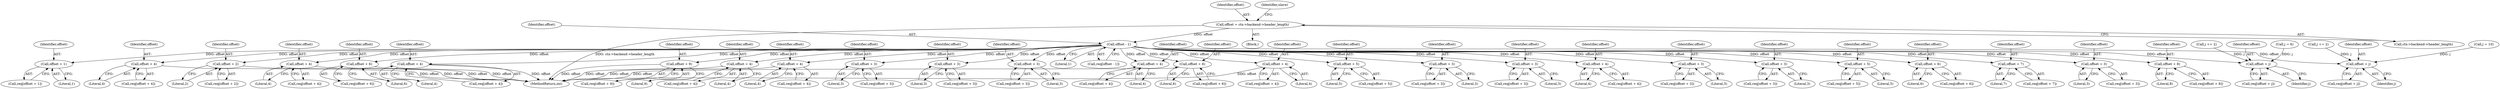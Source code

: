 digraph "0_libmodbus_5ccdf5ef79d742640355d1132fa9e2abc7fbaefc@pointer" {
"1000141" [label="(Call,offset = ctx->backend->header_length)"];
"1000152" [label="(Call,offset - 1)"];
"1000166" [label="(Call,offset + 1)"];
"1000172" [label="(Call,offset + 2)"];
"1000251" [label="(Call,offset + 3)"];
"1000257" [label="(Call,offset + 4)"];
"1000406" [label="(Call,offset + 3)"];
"1000412" [label="(Call,offset + 4)"];
"1000565" [label="(Call,offset + 3)"];
"1000571" [label="(Call,offset + 4)"];
"1000656" [label="(Call,offset + 3)"];
"1000662" [label="(Call,offset + 4)"];
"1000689" [label="(Call,offset + 3)"];
"1000695" [label="(Call,offset + 4)"];
"1000770" [label="(Call,offset + 6)"];
"1000800" [label="(Call,offset + 3)"];
"1000806" [label="(Call,offset + 4)"];
"1000904" [label="(Call,offset + j)"];
"1001043" [label="(Call,offset + 3)"];
"1001049" [label="(Call,offset + 4)"];
"1001059" [label="(Call,offset + 5)"];
"1001065" [label="(Call,offset + 6)"];
"1001101" [label="(Call,offset + 3)"];
"1001107" [label="(Call,offset + 4)"];
"1001117" [label="(Call,offset + 5)"];
"1001123" [label="(Call,offset + 6)"];
"1001133" [label="(Call,offset + 7)"];
"1001139" [label="(Call,offset + 8)"];
"1001147" [label="(Call,offset + 9)"];
"1001303" [label="(Call,offset + j)"];
"1001105" [label="(Call,req[offset + 4])"];
"1000890" [label="(Call,j += 2)"];
"1000660" [label="(Call,req[offset + 4])"];
"1001382" [label="(MethodReturn,int)"];
"1001109" [label="(Literal,4)"];
"1001103" [label="(Literal,3)"];
"1001305" [label="(Identifier,j)"];
"1001289" [label="(Call,j += 2)"];
"1000573" [label="(Literal,4)"];
"1001101" [label="(Call,offset + 3)"];
"1000252" [label="(Identifier,offset)"];
"1000768" [label="(Call,req[offset + 6])"];
"1000406" [label="(Call,offset + 3)"];
"1000663" [label="(Identifier,offset)"];
"1000166" [label="(Call,offset + 1)"];
"1000806" [label="(Call,offset + 4)"];
"1000693" [label="(Call,req[offset + 4])"];
"1000257" [label="(Call,offset + 4)"];
"1000567" [label="(Literal,3)"];
"1001123" [label="(Call,offset + 6)"];
"1000804" [label="(Call,req[offset + 4])"];
"1001057" [label="(Call,req[offset + 5])"];
"1000689" [label="(Call,offset + 3)"];
"1000690" [label="(Identifier,offset)"];
"1001149" [label="(Literal,9)"];
"1001147" [label="(Call,offset + 9)"];
"1001303" [label="(Call,offset + j)"];
"1001148" [label="(Identifier,offset)"];
"1000691" [label="(Literal,3)"];
"1000664" [label="(Literal,4)"];
"1000172" [label="(Call,offset + 2)"];
"1000404" [label="(Call,req[offset + 3])"];
"1001140" [label="(Identifier,offset)"];
"1001102" [label="(Identifier,offset)"];
"1000662" [label="(Call,offset + 4)"];
"1000173" [label="(Identifier,offset)"];
"1000258" [label="(Identifier,offset)"];
"1001131" [label="(Call,req[offset + 7])"];
"1000906" [label="(Identifier,j)"];
"1000770" [label="(Call,offset + 6)"];
"1000168" [label="(Literal,1)"];
"1001135" [label="(Literal,7)"];
"1001107" [label="(Call,offset + 4)"];
"1001121" [label="(Call,req[offset + 6])"];
"1001066" [label="(Identifier,offset)"];
"1000152" [label="(Call,offset - 1)"];
"1000253" [label="(Literal,3)"];
"1000565" [label="(Call,offset + 3)"];
"1001119" [label="(Literal,5)"];
"1000119" [label="(Block,)"];
"1001060" [label="(Identifier,offset)"];
"1001125" [label="(Literal,6)"];
"1000410" [label="(Call,req[offset + 4])"];
"1000259" [label="(Literal,4)"];
"1000571" [label="(Call,offset + 4)"];
"1001301" [label="(Call,req[offset + j])"];
"1000904" [label="(Call,offset + j)"];
"1000153" [label="(Identifier,offset)"];
"1000412" [label="(Call,offset + 4)"];
"1000656" [label="(Call,offset + 3)"];
"1000154" [label="(Literal,1)"];
"1001047" [label="(Call,req[offset + 4])"];
"1001137" [label="(Call,req[offset + 8])"];
"1001304" [label="(Identifier,offset)"];
"1001124" [label="(Identifier,offset)"];
"1000143" [label="(Call,ctx->backend->header_length)"];
"1001063" [label="(Call,req[offset + 6])"];
"1000902" [label="(Call,req[offset + j])"];
"1001278" [label="(Call,j = 10)"];
"1000141" [label="(Call,offset = ctx->backend->header_length)"];
"1001141" [label="(Literal,8)"];
"1001051" [label="(Literal,4)"];
"1000569" [label="(Call,req[offset + 4])"];
"1001061" [label="(Literal,5)"];
"1000695" [label="(Call,offset + 4)"];
"1000142" [label="(Identifier,offset)"];
"1000771" [label="(Identifier,offset)"];
"1000687" [label="(Call,req[offset + 3])"];
"1000658" [label="(Literal,3)"];
"1000407" [label="(Identifier,offset)"];
"1000170" [label="(Call,req[offset + 2])"];
"1000808" [label="(Literal,4)"];
"1001067" [label="(Literal,6)"];
"1000654" [label="(Call,req[offset + 3])"];
"1000149" [label="(Identifier,slave)"];
"1001045" [label="(Literal,3)"];
"1001139" [label="(Call,offset + 8)"];
"1001099" [label="(Call,req[offset + 3])"];
"1001115" [label="(Call,req[offset + 5])"];
"1000572" [label="(Identifier,offset)"];
"1001108" [label="(Identifier,offset)"];
"1000563" [label="(Call,req[offset + 3])"];
"1000798" [label="(Call,req[offset + 3])"];
"1001041" [label="(Call,req[offset + 3])"];
"1000414" [label="(Literal,4)"];
"1000255" [label="(Call,req[offset + 4])"];
"1001044" [label="(Identifier,offset)"];
"1000696" [label="(Identifier,offset)"];
"1001145" [label="(Call,req[offset + 9])"];
"1000801" [label="(Identifier,offset)"];
"1000800" [label="(Call,offset + 3)"];
"1000150" [label="(Call,req[offset - 1])"];
"1001117" [label="(Call,offset + 5)"];
"1000905" [label="(Identifier,offset)"];
"1000879" [label="(Call,j = 6)"];
"1000807" [label="(Identifier,offset)"];
"1000164" [label="(Call,req[offset + 1])"];
"1000174" [label="(Literal,2)"];
"1000251" [label="(Call,offset + 3)"];
"1001043" [label="(Call,offset + 3)"];
"1000408" [label="(Literal,3)"];
"1001065" [label="(Call,offset + 6)"];
"1001059" [label="(Call,offset + 5)"];
"1000566" [label="(Identifier,offset)"];
"1000249" [label="(Call,req[offset + 3])"];
"1000413" [label="(Identifier,offset)"];
"1001050" [label="(Identifier,offset)"];
"1000772" [label="(Literal,6)"];
"1001118" [label="(Identifier,offset)"];
"1000802" [label="(Literal,3)"];
"1001049" [label="(Call,offset + 4)"];
"1001133" [label="(Call,offset + 7)"];
"1000167" [label="(Identifier,offset)"];
"1000697" [label="(Literal,4)"];
"1000657" [label="(Identifier,offset)"];
"1001134" [label="(Identifier,offset)"];
"1000141" -> "1000119"  [label="AST: "];
"1000141" -> "1000143"  [label="CFG: "];
"1000142" -> "1000141"  [label="AST: "];
"1000143" -> "1000141"  [label="AST: "];
"1000149" -> "1000141"  [label="CFG: "];
"1000141" -> "1001382"  [label="DDG: ctx->backend->header_length"];
"1000141" -> "1000152"  [label="DDG: offset"];
"1000152" -> "1000150"  [label="AST: "];
"1000152" -> "1000154"  [label="CFG: "];
"1000153" -> "1000152"  [label="AST: "];
"1000154" -> "1000152"  [label="AST: "];
"1000150" -> "1000152"  [label="CFG: "];
"1000152" -> "1000166"  [label="DDG: offset"];
"1000152" -> "1000172"  [label="DDG: offset"];
"1000152" -> "1000251"  [label="DDG: offset"];
"1000152" -> "1000257"  [label="DDG: offset"];
"1000152" -> "1000406"  [label="DDG: offset"];
"1000152" -> "1000412"  [label="DDG: offset"];
"1000152" -> "1000565"  [label="DDG: offset"];
"1000152" -> "1000571"  [label="DDG: offset"];
"1000152" -> "1000656"  [label="DDG: offset"];
"1000152" -> "1000662"  [label="DDG: offset"];
"1000152" -> "1000689"  [label="DDG: offset"];
"1000152" -> "1000695"  [label="DDG: offset"];
"1000152" -> "1000770"  [label="DDG: offset"];
"1000152" -> "1000800"  [label="DDG: offset"];
"1000152" -> "1000806"  [label="DDG: offset"];
"1000152" -> "1000904"  [label="DDG: offset"];
"1000152" -> "1001043"  [label="DDG: offset"];
"1000152" -> "1001049"  [label="DDG: offset"];
"1000152" -> "1001059"  [label="DDG: offset"];
"1000152" -> "1001065"  [label="DDG: offset"];
"1000152" -> "1001101"  [label="DDG: offset"];
"1000152" -> "1001107"  [label="DDG: offset"];
"1000152" -> "1001117"  [label="DDG: offset"];
"1000152" -> "1001123"  [label="DDG: offset"];
"1000152" -> "1001133"  [label="DDG: offset"];
"1000152" -> "1001139"  [label="DDG: offset"];
"1000152" -> "1001147"  [label="DDG: offset"];
"1000152" -> "1001303"  [label="DDG: offset"];
"1000166" -> "1000164"  [label="AST: "];
"1000166" -> "1000168"  [label="CFG: "];
"1000167" -> "1000166"  [label="AST: "];
"1000168" -> "1000166"  [label="AST: "];
"1000164" -> "1000166"  [label="CFG: "];
"1000172" -> "1000170"  [label="AST: "];
"1000172" -> "1000174"  [label="CFG: "];
"1000173" -> "1000172"  [label="AST: "];
"1000174" -> "1000172"  [label="AST: "];
"1000170" -> "1000172"  [label="CFG: "];
"1000172" -> "1001382"  [label="DDG: offset"];
"1000251" -> "1000249"  [label="AST: "];
"1000251" -> "1000253"  [label="CFG: "];
"1000252" -> "1000251"  [label="AST: "];
"1000253" -> "1000251"  [label="AST: "];
"1000249" -> "1000251"  [label="CFG: "];
"1000257" -> "1000255"  [label="AST: "];
"1000257" -> "1000259"  [label="CFG: "];
"1000258" -> "1000257"  [label="AST: "];
"1000259" -> "1000257"  [label="AST: "];
"1000255" -> "1000257"  [label="CFG: "];
"1000257" -> "1001382"  [label="DDG: offset"];
"1000406" -> "1000404"  [label="AST: "];
"1000406" -> "1000408"  [label="CFG: "];
"1000407" -> "1000406"  [label="AST: "];
"1000408" -> "1000406"  [label="AST: "];
"1000404" -> "1000406"  [label="CFG: "];
"1000412" -> "1000410"  [label="AST: "];
"1000412" -> "1000414"  [label="CFG: "];
"1000413" -> "1000412"  [label="AST: "];
"1000414" -> "1000412"  [label="AST: "];
"1000410" -> "1000412"  [label="CFG: "];
"1000412" -> "1001382"  [label="DDG: offset"];
"1000565" -> "1000563"  [label="AST: "];
"1000565" -> "1000567"  [label="CFG: "];
"1000566" -> "1000565"  [label="AST: "];
"1000567" -> "1000565"  [label="AST: "];
"1000563" -> "1000565"  [label="CFG: "];
"1000571" -> "1000569"  [label="AST: "];
"1000571" -> "1000573"  [label="CFG: "];
"1000572" -> "1000571"  [label="AST: "];
"1000573" -> "1000571"  [label="AST: "];
"1000569" -> "1000571"  [label="CFG: "];
"1000571" -> "1001382"  [label="DDG: offset"];
"1000656" -> "1000654"  [label="AST: "];
"1000656" -> "1000658"  [label="CFG: "];
"1000657" -> "1000656"  [label="AST: "];
"1000658" -> "1000656"  [label="AST: "];
"1000654" -> "1000656"  [label="CFG: "];
"1000662" -> "1000660"  [label="AST: "];
"1000662" -> "1000664"  [label="CFG: "];
"1000663" -> "1000662"  [label="AST: "];
"1000664" -> "1000662"  [label="AST: "];
"1000660" -> "1000662"  [label="CFG: "];
"1000662" -> "1001382"  [label="DDG: offset"];
"1000689" -> "1000687"  [label="AST: "];
"1000689" -> "1000691"  [label="CFG: "];
"1000690" -> "1000689"  [label="AST: "];
"1000691" -> "1000689"  [label="AST: "];
"1000687" -> "1000689"  [label="CFG: "];
"1000695" -> "1000693"  [label="AST: "];
"1000695" -> "1000697"  [label="CFG: "];
"1000696" -> "1000695"  [label="AST: "];
"1000697" -> "1000695"  [label="AST: "];
"1000693" -> "1000695"  [label="CFG: "];
"1000695" -> "1001382"  [label="DDG: offset"];
"1000770" -> "1000768"  [label="AST: "];
"1000770" -> "1000772"  [label="CFG: "];
"1000771" -> "1000770"  [label="AST: "];
"1000772" -> "1000770"  [label="AST: "];
"1000768" -> "1000770"  [label="CFG: "];
"1000770" -> "1001382"  [label="DDG: offset"];
"1000800" -> "1000798"  [label="AST: "];
"1000800" -> "1000802"  [label="CFG: "];
"1000801" -> "1000800"  [label="AST: "];
"1000802" -> "1000800"  [label="AST: "];
"1000798" -> "1000800"  [label="CFG: "];
"1000806" -> "1000804"  [label="AST: "];
"1000806" -> "1000808"  [label="CFG: "];
"1000807" -> "1000806"  [label="AST: "];
"1000808" -> "1000806"  [label="AST: "];
"1000804" -> "1000806"  [label="CFG: "];
"1000806" -> "1001382"  [label="DDG: offset"];
"1000904" -> "1000902"  [label="AST: "];
"1000904" -> "1000906"  [label="CFG: "];
"1000905" -> "1000904"  [label="AST: "];
"1000906" -> "1000904"  [label="AST: "];
"1000902" -> "1000904"  [label="CFG: "];
"1000890" -> "1000904"  [label="DDG: j"];
"1000879" -> "1000904"  [label="DDG: j"];
"1001043" -> "1001041"  [label="AST: "];
"1001043" -> "1001045"  [label="CFG: "];
"1001044" -> "1001043"  [label="AST: "];
"1001045" -> "1001043"  [label="AST: "];
"1001041" -> "1001043"  [label="CFG: "];
"1001049" -> "1001047"  [label="AST: "];
"1001049" -> "1001051"  [label="CFG: "];
"1001050" -> "1001049"  [label="AST: "];
"1001051" -> "1001049"  [label="AST: "];
"1001047" -> "1001049"  [label="CFG: "];
"1001059" -> "1001057"  [label="AST: "];
"1001059" -> "1001061"  [label="CFG: "];
"1001060" -> "1001059"  [label="AST: "];
"1001061" -> "1001059"  [label="AST: "];
"1001057" -> "1001059"  [label="CFG: "];
"1001065" -> "1001063"  [label="AST: "];
"1001065" -> "1001067"  [label="CFG: "];
"1001066" -> "1001065"  [label="AST: "];
"1001067" -> "1001065"  [label="AST: "];
"1001063" -> "1001065"  [label="CFG: "];
"1001065" -> "1001382"  [label="DDG: offset"];
"1001101" -> "1001099"  [label="AST: "];
"1001101" -> "1001103"  [label="CFG: "];
"1001102" -> "1001101"  [label="AST: "];
"1001103" -> "1001101"  [label="AST: "];
"1001099" -> "1001101"  [label="CFG: "];
"1001107" -> "1001105"  [label="AST: "];
"1001107" -> "1001109"  [label="CFG: "];
"1001108" -> "1001107"  [label="AST: "];
"1001109" -> "1001107"  [label="AST: "];
"1001105" -> "1001107"  [label="CFG: "];
"1001117" -> "1001115"  [label="AST: "];
"1001117" -> "1001119"  [label="CFG: "];
"1001118" -> "1001117"  [label="AST: "];
"1001119" -> "1001117"  [label="AST: "];
"1001115" -> "1001117"  [label="CFG: "];
"1001123" -> "1001121"  [label="AST: "];
"1001123" -> "1001125"  [label="CFG: "];
"1001124" -> "1001123"  [label="AST: "];
"1001125" -> "1001123"  [label="AST: "];
"1001121" -> "1001123"  [label="CFG: "];
"1001133" -> "1001131"  [label="AST: "];
"1001133" -> "1001135"  [label="CFG: "];
"1001134" -> "1001133"  [label="AST: "];
"1001135" -> "1001133"  [label="AST: "];
"1001131" -> "1001133"  [label="CFG: "];
"1001139" -> "1001137"  [label="AST: "];
"1001139" -> "1001141"  [label="CFG: "];
"1001140" -> "1001139"  [label="AST: "];
"1001141" -> "1001139"  [label="AST: "];
"1001137" -> "1001139"  [label="CFG: "];
"1001147" -> "1001145"  [label="AST: "];
"1001147" -> "1001149"  [label="CFG: "];
"1001148" -> "1001147"  [label="AST: "];
"1001149" -> "1001147"  [label="AST: "];
"1001145" -> "1001147"  [label="CFG: "];
"1001147" -> "1001382"  [label="DDG: offset"];
"1001303" -> "1001301"  [label="AST: "];
"1001303" -> "1001305"  [label="CFG: "];
"1001304" -> "1001303"  [label="AST: "];
"1001305" -> "1001303"  [label="AST: "];
"1001301" -> "1001303"  [label="CFG: "];
"1001289" -> "1001303"  [label="DDG: j"];
"1001278" -> "1001303"  [label="DDG: j"];
}

